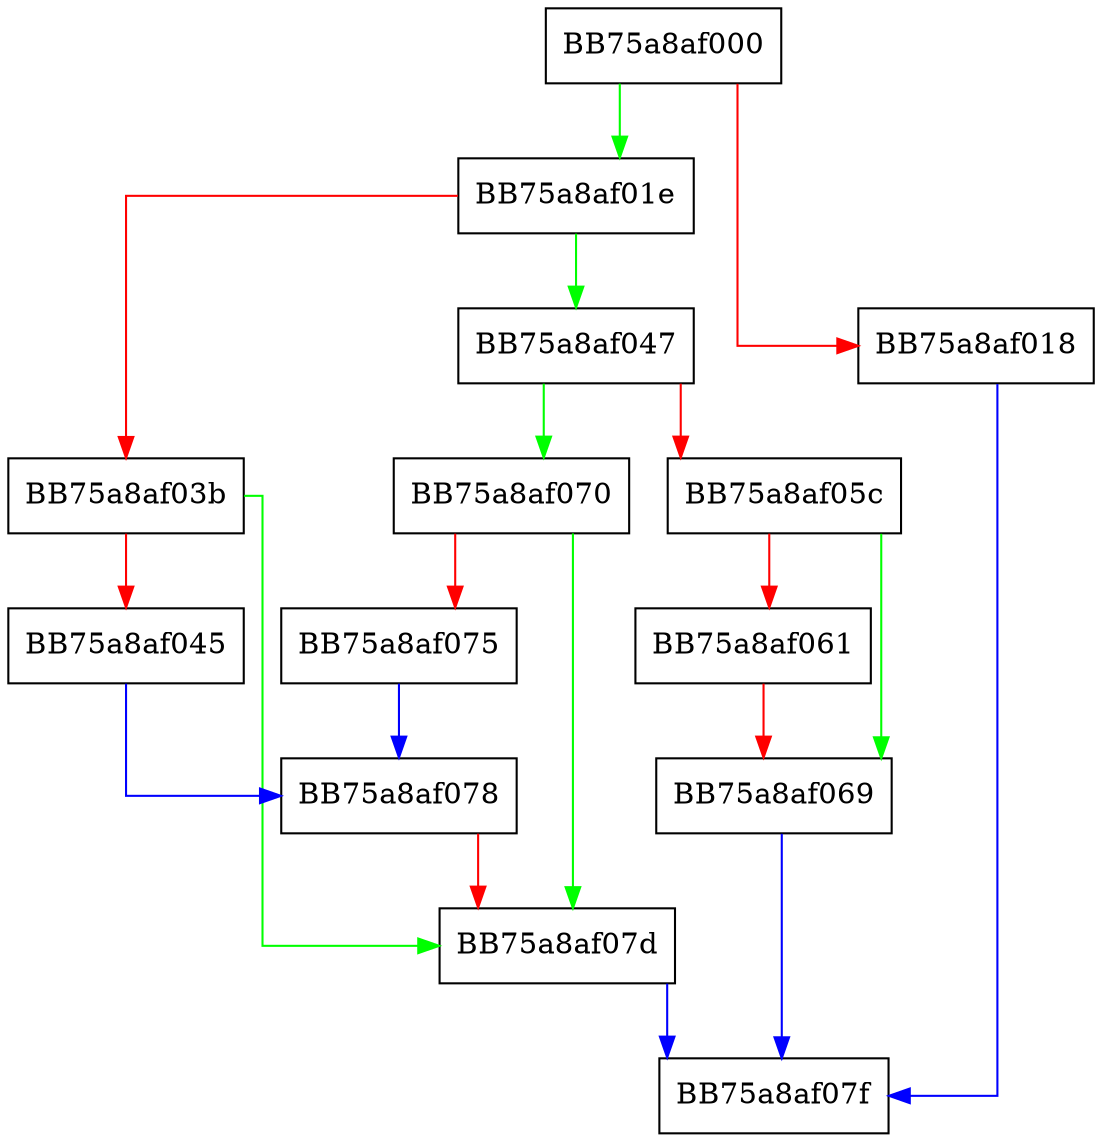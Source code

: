 digraph ServerGetOriginalFileName {
  node [shape="box"];
  graph [splines=ortho];
  BB75a8af000 -> BB75a8af01e [color="green"];
  BB75a8af000 -> BB75a8af018 [color="red"];
  BB75a8af018 -> BB75a8af07f [color="blue"];
  BB75a8af01e -> BB75a8af047 [color="green"];
  BB75a8af01e -> BB75a8af03b [color="red"];
  BB75a8af03b -> BB75a8af07d [color="green"];
  BB75a8af03b -> BB75a8af045 [color="red"];
  BB75a8af045 -> BB75a8af078 [color="blue"];
  BB75a8af047 -> BB75a8af070 [color="green"];
  BB75a8af047 -> BB75a8af05c [color="red"];
  BB75a8af05c -> BB75a8af069 [color="green"];
  BB75a8af05c -> BB75a8af061 [color="red"];
  BB75a8af061 -> BB75a8af069 [color="red"];
  BB75a8af069 -> BB75a8af07f [color="blue"];
  BB75a8af070 -> BB75a8af07d [color="green"];
  BB75a8af070 -> BB75a8af075 [color="red"];
  BB75a8af075 -> BB75a8af078 [color="blue"];
  BB75a8af078 -> BB75a8af07d [color="red"];
  BB75a8af07d -> BB75a8af07f [color="blue"];
}